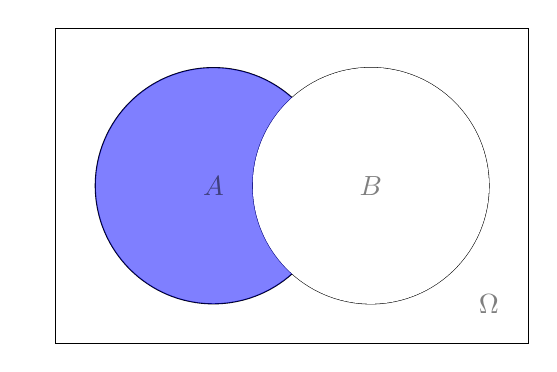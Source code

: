 \def\firstcircle{(0,0) circle (1.5cm)}
\def\thirdcircle{(2,0) circle (1.5cm)}

\def \amostralspace{(-2,-2) rectangle (4,2)}
% Now we can draw the sets:
\begin{tikzpicture}
\begin{scope}[shift={(3cm,-5cm)}, fill opacity=0.5]
\draw \amostralspace ;
\node at (3.5,-1.5) {$\Omega$};
\draw \firstcircle;
\draw \thirdcircle;
\fill[blue] \firstcircle;
\fill[white,opacity=1] \thirdcircle;
\node at (0,0){$A$};
\node at (2,0) {$B$};
\end{scope}
\end{tikzpicture}
